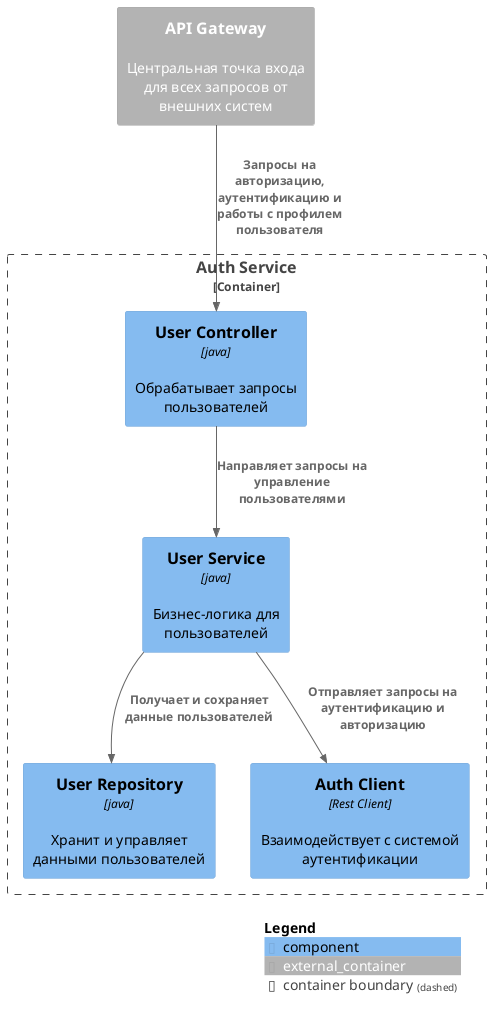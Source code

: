@startuml
!include <C4/C4_Component>

Container_Boundary(userServiceContainer, "Auth Service") {

    Component(userController, "User Controller", "java", "Обрабатывает запросы пользователей")
    Component(userService, "User Service", "java", "Бизнес-логика для пользователей")
    Component(userRepository, "User Repository", "java", "Хранит и управляет данными пользователей")
    Component(authClient, "Auth Client", "Rest Client", "Взаимодействует с системой аутентификации")

    Rel(userController, userService, "Направляет запросы на управление пользователями")
    Rel(userService, userRepository, "Получает и сохраняет данные пользователей")
    Rel(userService, authClient, "Отправляет запросы на аутентификацию и авторизацию")

}

Container_Ext(api_gateway, "API Gateway", "", "Центральная точка входа для всех запросов от внешних систем")

Rel(api_gateway, userController, "Запросы на авторизацию, аутентификацию и работы с профилем пользователя")

SHOW_LEGEND()
@enduml
